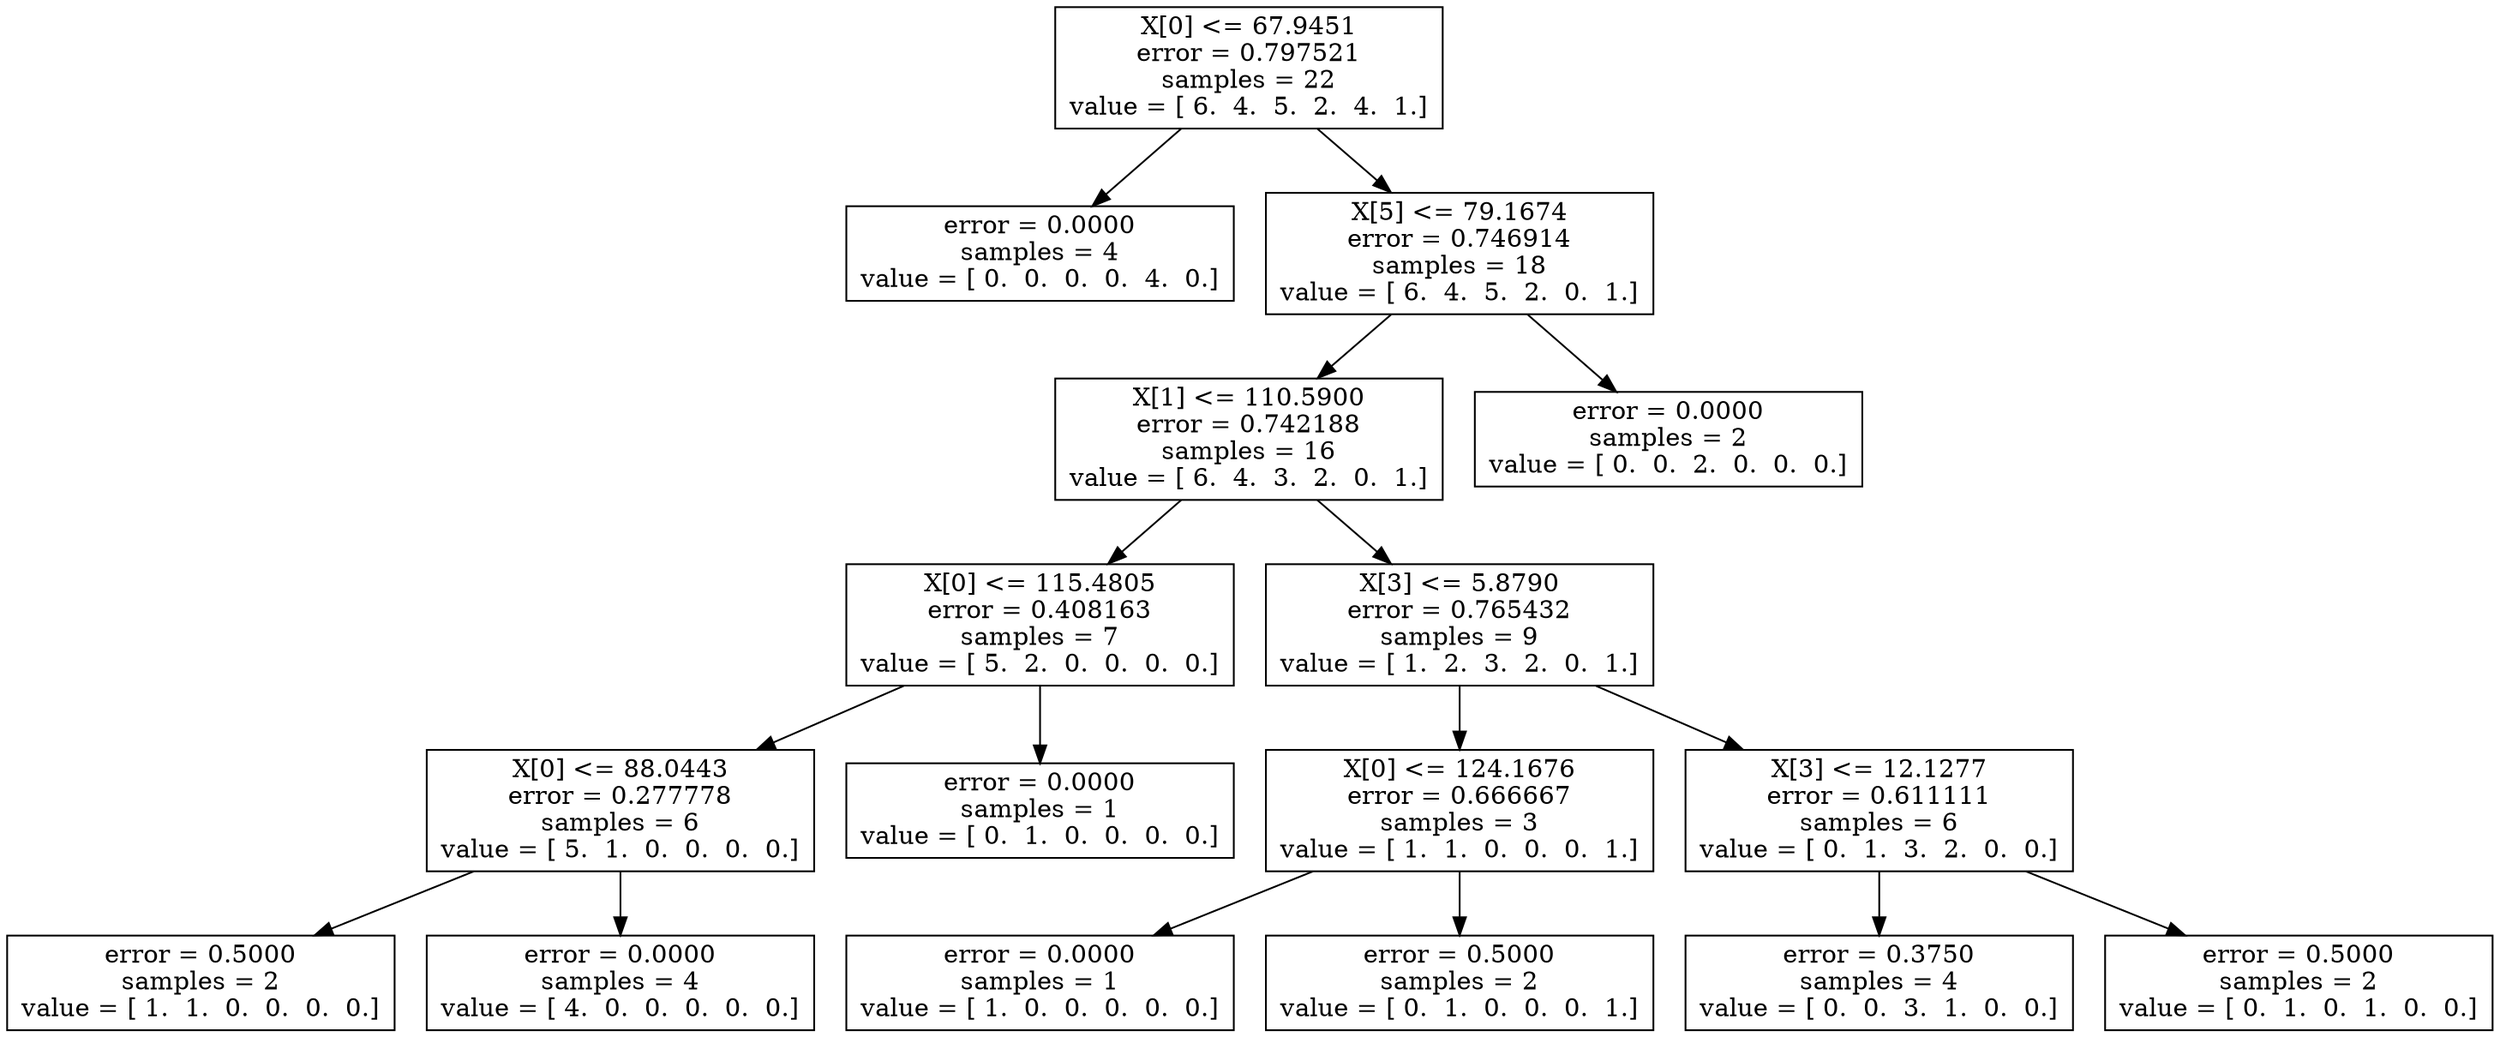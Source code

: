 digraph Tree {
0 [label="X[0] <= 67.9451\nerror = 0.797521\nsamples = 22\nvalue = [ 6.  4.  5.  2.  4.  1.]", shape="box"] ;
1 [label="error = 0.0000\nsamples = 4\nvalue = [ 0.  0.  0.  0.  4.  0.]", shape="box"] ;
0 -> 1 ;
2 [label="X[5] <= 79.1674\nerror = 0.746914\nsamples = 18\nvalue = [ 6.  4.  5.  2.  0.  1.]", shape="box"] ;
0 -> 2 ;
3 [label="X[1] <= 110.5900\nerror = 0.742188\nsamples = 16\nvalue = [ 6.  4.  3.  2.  0.  1.]", shape="box"] ;
2 -> 3 ;
4 [label="X[0] <= 115.4805\nerror = 0.408163\nsamples = 7\nvalue = [ 5.  2.  0.  0.  0.  0.]", shape="box"] ;
3 -> 4 ;
5 [label="X[0] <= 88.0443\nerror = 0.277778\nsamples = 6\nvalue = [ 5.  1.  0.  0.  0.  0.]", shape="box"] ;
4 -> 5 ;
6 [label="error = 0.5000\nsamples = 2\nvalue = [ 1.  1.  0.  0.  0.  0.]", shape="box"] ;
5 -> 6 ;
7 [label="error = 0.0000\nsamples = 4\nvalue = [ 4.  0.  0.  0.  0.  0.]", shape="box"] ;
5 -> 7 ;
8 [label="error = 0.0000\nsamples = 1\nvalue = [ 0.  1.  0.  0.  0.  0.]", shape="box"] ;
4 -> 8 ;
9 [label="X[3] <= 5.8790\nerror = 0.765432\nsamples = 9\nvalue = [ 1.  2.  3.  2.  0.  1.]", shape="box"] ;
3 -> 9 ;
10 [label="X[0] <= 124.1676\nerror = 0.666667\nsamples = 3\nvalue = [ 1.  1.  0.  0.  0.  1.]", shape="box"] ;
9 -> 10 ;
11 [label="error = 0.0000\nsamples = 1\nvalue = [ 1.  0.  0.  0.  0.  0.]", shape="box"] ;
10 -> 11 ;
12 [label="error = 0.5000\nsamples = 2\nvalue = [ 0.  1.  0.  0.  0.  1.]", shape="box"] ;
10 -> 12 ;
13 [label="X[3] <= 12.1277\nerror = 0.611111\nsamples = 6\nvalue = [ 0.  1.  3.  2.  0.  0.]", shape="box"] ;
9 -> 13 ;
14 [label="error = 0.3750\nsamples = 4\nvalue = [ 0.  0.  3.  1.  0.  0.]", shape="box"] ;
13 -> 14 ;
15 [label="error = 0.5000\nsamples = 2\nvalue = [ 0.  1.  0.  1.  0.  0.]", shape="box"] ;
13 -> 15 ;
16 [label="error = 0.0000\nsamples = 2\nvalue = [ 0.  0.  2.  0.  0.  0.]", shape="box"] ;
2 -> 16 ;
}